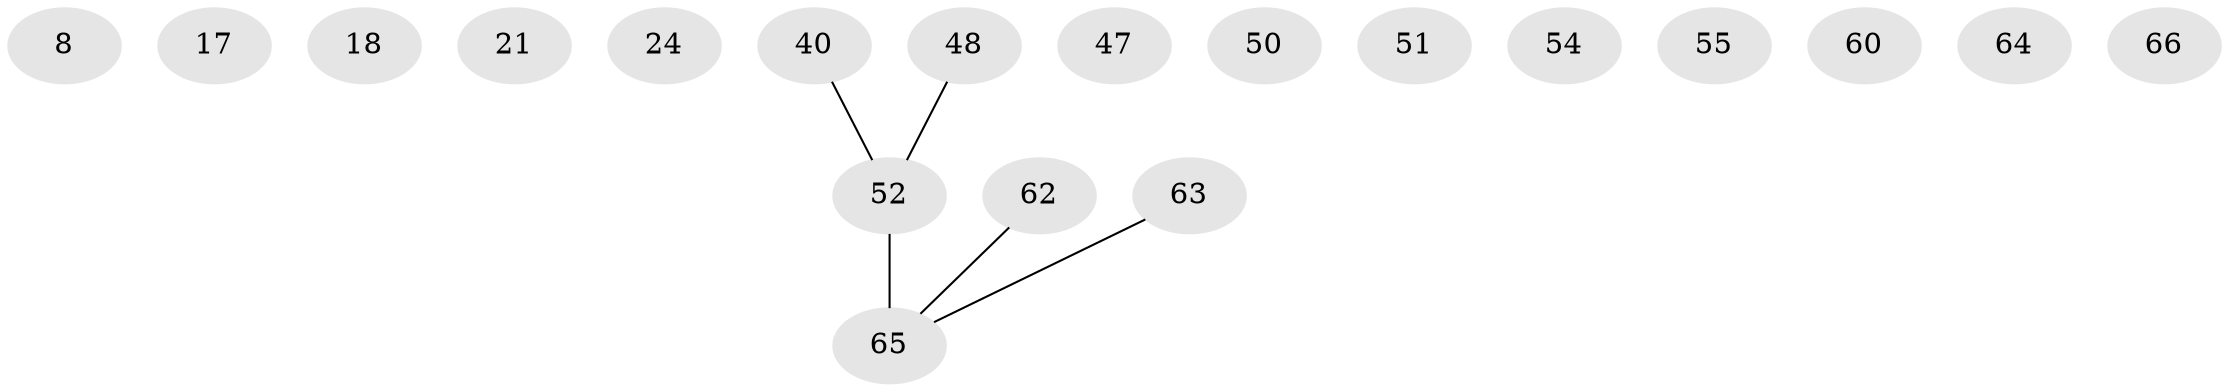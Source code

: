 // original degree distribution, {2: 0.3333333333333333, 3: 0.16666666666666666, 4: 0.06060606060606061, 1: 0.30303030303030304, 0: 0.12121212121212122, 5: 0.015151515151515152}
// Generated by graph-tools (version 1.1) at 2025/43/03/04/25 21:43:43]
// undirected, 19 vertices, 5 edges
graph export_dot {
graph [start="1"]
  node [color=gray90,style=filled];
  8;
  17 [super="+7"];
  18 [super="+6"];
  21;
  24;
  40;
  47 [super="+19"];
  48 [super="+32"];
  50 [super="+34"];
  51 [super="+10+14"];
  52 [super="+33+45+13"];
  54;
  55;
  60;
  62 [super="+38+61"];
  63;
  64;
  65 [super="+2+5+41+39+49+56+57+59+58+15"];
  66;
  40 -- 52;
  48 -- 52;
  52 -- 65 [weight=6];
  62 -- 65 [weight=2];
  63 -- 65;
}
